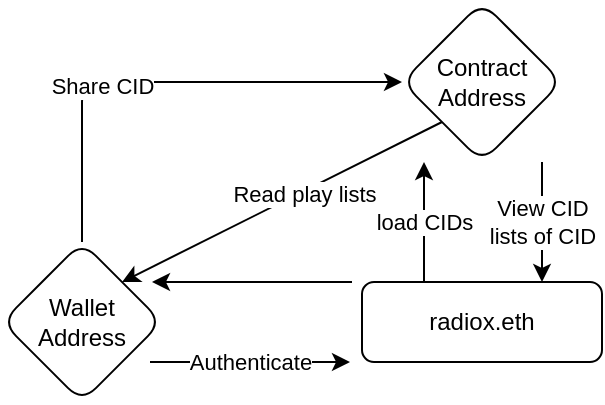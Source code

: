 <mxfile version="16.1.2" type="device"><diagram id="C5RBs43oDa-KdzZeNtuy" name="Page-1"><mxGraphModel dx="280" dy="617" grid="1" gridSize="10" guides="1" tooltips="1" connect="1" arrows="1" fold="1" page="1" pageScale="1" pageWidth="827" pageHeight="1169" math="0" shadow="0"><root><mxCell id="WIyWlLk6GJQsqaUBKTNV-0"/><mxCell id="WIyWlLk6GJQsqaUBKTNV-1" parent="WIyWlLk6GJQsqaUBKTNV-0"/><mxCell id="x0KOjwhUidbKwSl2JYDQ-8" value="load CIDs" style="edgeStyle=orthogonalEdgeStyle;rounded=0;orthogonalLoop=1;jettySize=auto;html=1;" edge="1" parent="WIyWlLk6GJQsqaUBKTNV-1"><mxGeometry relative="1" as="geometry"><mxPoint x="531" y="480" as="sourcePoint"/><mxPoint x="531" y="420" as="targetPoint"/></mxGeometry></mxCell><mxCell id="x0KOjwhUidbKwSl2JYDQ-19" style="edgeStyle=none;rounded=1;orthogonalLoop=1;jettySize=auto;html=1;entryX=1;entryY=0.5;entryDx=0;entryDy=0;" edge="1" parent="WIyWlLk6GJQsqaUBKTNV-1"><mxGeometry relative="1" as="geometry"><mxPoint x="495" y="480" as="sourcePoint"/><mxPoint x="395" y="480" as="targetPoint"/></mxGeometry></mxCell><mxCell id="x0KOjwhUidbKwSl2JYDQ-1" value="radiox.eth" style="rounded=1;whiteSpace=wrap;html=1;" vertex="1" parent="WIyWlLk6GJQsqaUBKTNV-1"><mxGeometry x="500" y="480" width="120" height="40" as="geometry"/></mxCell><mxCell id="x0KOjwhUidbKwSl2JYDQ-14" value="Authenticate" style="edgeStyle=orthogonalEdgeStyle;rounded=1;orthogonalLoop=1;jettySize=auto;html=1;exitX=1;exitY=0.5;exitDx=0;exitDy=0;entryX=0;entryY=0.5;entryDx=0;entryDy=0;" edge="1" parent="WIyWlLk6GJQsqaUBKTNV-1"><mxGeometry relative="1" as="geometry"><mxPoint x="394" y="520" as="sourcePoint"/><mxPoint x="494" y="520" as="targetPoint"/></mxGeometry></mxCell><mxCell id="x0KOjwhUidbKwSl2JYDQ-15" style="edgeStyle=orthogonalEdgeStyle;rounded=1;orthogonalLoop=1;jettySize=auto;html=1;entryX=0;entryY=0.5;entryDx=0;entryDy=0;" edge="1" parent="WIyWlLk6GJQsqaUBKTNV-1" source="x0KOjwhUidbKwSl2JYDQ-4" target="x0KOjwhUidbKwSl2JYDQ-7"><mxGeometry relative="1" as="geometry"><Array as="points"><mxPoint x="360" y="380"/></Array></mxGeometry></mxCell><mxCell id="x0KOjwhUidbKwSl2JYDQ-16" value="Share CID" style="edgeLabel;html=1;align=center;verticalAlign=middle;resizable=0;points=[];" vertex="1" connectable="0" parent="x0KOjwhUidbKwSl2JYDQ-15"><mxGeometry x="-0.249" y="-2" relative="1" as="geometry"><mxPoint as="offset"/></mxGeometry></mxCell><mxCell id="x0KOjwhUidbKwSl2JYDQ-4" value="Wallet Address" style="rhombus;whiteSpace=wrap;html=1;rounded=1;" vertex="1" parent="WIyWlLk6GJQsqaUBKTNV-1"><mxGeometry x="320" y="460" width="80" height="80" as="geometry"/></mxCell><mxCell id="x0KOjwhUidbKwSl2JYDQ-9" value="View CID&lt;br&gt;lists of CID" style="edgeStyle=orthogonalEdgeStyle;rounded=0;orthogonalLoop=1;jettySize=auto;html=1;exitX=0.5;exitY=1;exitDx=0;exitDy=0;" edge="1" parent="WIyWlLk6GJQsqaUBKTNV-1"><mxGeometry relative="1" as="geometry"><mxPoint x="590" y="480" as="targetPoint"/><mxPoint x="590" y="420" as="sourcePoint"/></mxGeometry></mxCell><mxCell id="x0KOjwhUidbKwSl2JYDQ-17" style="rounded=1;orthogonalLoop=1;jettySize=auto;html=1;exitX=0;exitY=1;exitDx=0;exitDy=0;entryX=1;entryY=0;entryDx=0;entryDy=0;" edge="1" parent="WIyWlLk6GJQsqaUBKTNV-1" source="x0KOjwhUidbKwSl2JYDQ-7" target="x0KOjwhUidbKwSl2JYDQ-4"><mxGeometry relative="1" as="geometry"><mxPoint x="410" y="420" as="targetPoint"/></mxGeometry></mxCell><mxCell id="x0KOjwhUidbKwSl2JYDQ-18" value="Read play lists" style="edgeLabel;html=1;align=center;verticalAlign=middle;resizable=0;points=[];" vertex="1" connectable="0" parent="x0KOjwhUidbKwSl2JYDQ-17"><mxGeometry x="-0.131" y="1" relative="1" as="geometry"><mxPoint as="offset"/></mxGeometry></mxCell><mxCell id="x0KOjwhUidbKwSl2JYDQ-7" value="Contract Address" style="rhombus;whiteSpace=wrap;html=1;rounded=1;" vertex="1" parent="WIyWlLk6GJQsqaUBKTNV-1"><mxGeometry x="520" y="340" width="80" height="80" as="geometry"/></mxCell></root></mxGraphModel></diagram></mxfile>